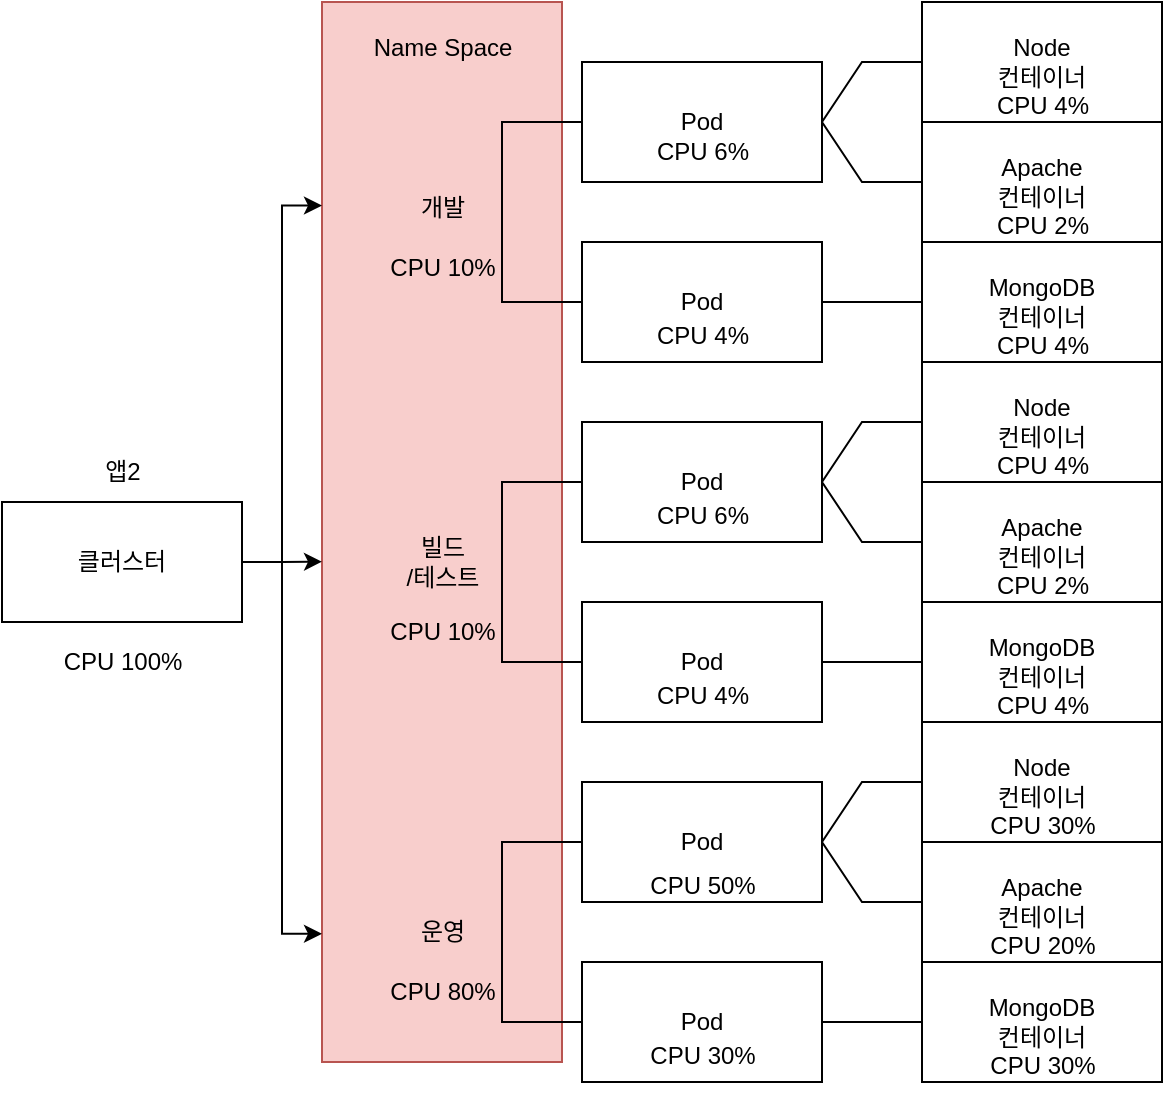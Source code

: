 <mxfile version="22.1.11" type="github">
  <diagram name="페이지-1" id="B5OyfjskEJdqnIWNUgS6">
    <mxGraphModel dx="1187" dy="974" grid="1" gridSize="10" guides="1" tooltips="1" connect="1" arrows="1" fold="1" page="1" pageScale="1" pageWidth="827" pageHeight="1169" math="0" shadow="0">
      <root>
        <mxCell id="0" />
        <mxCell id="1" parent="0" />
        <mxCell id="EyhtXwN8njXN5byT3Yx3-49" value="" style="rounded=0;whiteSpace=wrap;html=1;fillColor=#f8cecc;strokeColor=#b85450;" vertex="1" parent="1">
          <mxGeometry x="440" y="148" width="120" height="530" as="geometry" />
        </mxCell>
        <mxCell id="EyhtXwN8njXN5byT3Yx3-50" value="클러스터" style="whiteSpace=wrap;html=1;" vertex="1" parent="1">
          <mxGeometry x="280" y="398" width="120" height="60" as="geometry" />
        </mxCell>
        <mxCell id="EyhtXwN8njXN5byT3Yx3-51" value="Pod" style="whiteSpace=wrap;html=1;" vertex="1" parent="1">
          <mxGeometry x="570" y="178" width="120" height="60" as="geometry" />
        </mxCell>
        <mxCell id="EyhtXwN8njXN5byT3Yx3-52" value="Pod" style="whiteSpace=wrap;html=1;" vertex="1" parent="1">
          <mxGeometry x="570" y="358" width="120" height="60" as="geometry" />
        </mxCell>
        <mxCell id="EyhtXwN8njXN5byT3Yx3-53" value="Pod" style="whiteSpace=wrap;html=1;" vertex="1" parent="1">
          <mxGeometry x="570" y="268" width="120" height="60" as="geometry" />
        </mxCell>
        <mxCell id="EyhtXwN8njXN5byT3Yx3-54" value="Pod" style="whiteSpace=wrap;html=1;" vertex="1" parent="1">
          <mxGeometry x="570" y="448" width="120" height="60" as="geometry" />
        </mxCell>
        <mxCell id="EyhtXwN8njXN5byT3Yx3-55" value="Pod" style="whiteSpace=wrap;html=1;" vertex="1" parent="1">
          <mxGeometry x="570" y="628" width="120" height="60" as="geometry" />
        </mxCell>
        <mxCell id="EyhtXwN8njXN5byT3Yx3-56" value="Pod" style="whiteSpace=wrap;html=1;" vertex="1" parent="1">
          <mxGeometry x="570" y="538" width="120" height="60" as="geometry" />
        </mxCell>
        <mxCell id="EyhtXwN8njXN5byT3Yx3-57" value="" style="endArrow=none;html=1;rounded=0;" edge="1" parent="1">
          <mxGeometry width="50" height="50" relative="1" as="geometry">
            <mxPoint x="570" y="298" as="sourcePoint" />
            <mxPoint x="570" y="208" as="targetPoint" />
            <Array as="points">
              <mxPoint x="530" y="298" />
              <mxPoint x="530" y="208" />
            </Array>
          </mxGeometry>
        </mxCell>
        <mxCell id="EyhtXwN8njXN5byT3Yx3-58" value="개발" style="text;html=1;align=center;verticalAlign=middle;resizable=0;points=[];autosize=1;strokeColor=none;fillColor=none;" vertex="1" parent="1">
          <mxGeometry x="475" y="236" width="50" height="30" as="geometry" />
        </mxCell>
        <mxCell id="EyhtXwN8njXN5byT3Yx3-59" value="Name Space" style="text;html=1;align=center;verticalAlign=middle;resizable=0;points=[];autosize=1;strokeColor=none;fillColor=none;" vertex="1" parent="1">
          <mxGeometry x="455" y="156" width="90" height="30" as="geometry" />
        </mxCell>
        <mxCell id="EyhtXwN8njXN5byT3Yx3-60" value="" style="endArrow=none;html=1;rounded=0;" edge="1" parent="1">
          <mxGeometry width="50" height="50" relative="1" as="geometry">
            <mxPoint x="570" y="478" as="sourcePoint" />
            <mxPoint x="570" y="388" as="targetPoint" />
            <Array as="points">
              <mxPoint x="530" y="478" />
              <mxPoint x="530" y="388" />
            </Array>
          </mxGeometry>
        </mxCell>
        <mxCell id="EyhtXwN8njXN5byT3Yx3-61" value="" style="endArrow=none;html=1;rounded=0;" edge="1" parent="1">
          <mxGeometry width="50" height="50" relative="1" as="geometry">
            <mxPoint x="570" y="658" as="sourcePoint" />
            <mxPoint x="570" y="568" as="targetPoint" />
            <Array as="points">
              <mxPoint x="530" y="658" />
              <mxPoint x="530" y="568" />
            </Array>
          </mxGeometry>
        </mxCell>
        <mxCell id="EyhtXwN8njXN5byT3Yx3-62" value="빌드&lt;br&gt;/테스트" style="text;html=1;align=center;verticalAlign=middle;resizable=0;points=[];autosize=1;strokeColor=none;fillColor=none;" vertex="1" parent="1">
          <mxGeometry x="470" y="408" width="60" height="40" as="geometry" />
        </mxCell>
        <mxCell id="EyhtXwN8njXN5byT3Yx3-63" value="운영" style="text;html=1;align=center;verticalAlign=middle;resizable=0;points=[];autosize=1;strokeColor=none;fillColor=none;" vertex="1" parent="1">
          <mxGeometry x="475" y="598" width="50" height="30" as="geometry" />
        </mxCell>
        <mxCell id="EyhtXwN8njXN5byT3Yx3-64" value="Node&lt;br&gt;컨테이너" style="whiteSpace=wrap;html=1;" vertex="1" parent="1">
          <mxGeometry x="740" y="148" width="120" height="60" as="geometry" />
        </mxCell>
        <mxCell id="EyhtXwN8njXN5byT3Yx3-65" value="Apache&lt;br&gt;컨테이너" style="whiteSpace=wrap;html=1;" vertex="1" parent="1">
          <mxGeometry x="740" y="208" width="120" height="60" as="geometry" />
        </mxCell>
        <mxCell id="EyhtXwN8njXN5byT3Yx3-66" value="" style="endArrow=none;html=1;rounded=0;exitX=0;exitY=0.5;exitDx=0;exitDy=0;entryX=0;entryY=0.5;entryDx=0;entryDy=0;" edge="1" parent="1" source="EyhtXwN8njXN5byT3Yx3-64" target="EyhtXwN8njXN5byT3Yx3-65">
          <mxGeometry width="50" height="50" relative="1" as="geometry">
            <mxPoint x="780" y="348" as="sourcePoint" />
            <mxPoint x="710" y="248" as="targetPoint" />
            <Array as="points">
              <mxPoint x="710" y="178" />
              <mxPoint x="690" y="208" />
              <mxPoint x="710" y="238" />
            </Array>
          </mxGeometry>
        </mxCell>
        <mxCell id="EyhtXwN8njXN5byT3Yx3-67" value="" style="endArrow=none;html=1;rounded=0;entryX=1;entryY=0.5;entryDx=0;entryDy=0;" edge="1" parent="1" target="EyhtXwN8njXN5byT3Yx3-53">
          <mxGeometry width="50" height="50" relative="1" as="geometry">
            <mxPoint x="740" y="298" as="sourcePoint" />
            <mxPoint x="800" y="368" as="targetPoint" />
          </mxGeometry>
        </mxCell>
        <mxCell id="EyhtXwN8njXN5byT3Yx3-68" value="MongoDB&lt;br&gt;컨테이너" style="whiteSpace=wrap;html=1;" vertex="1" parent="1">
          <mxGeometry x="740" y="268" width="120" height="60" as="geometry" />
        </mxCell>
        <mxCell id="EyhtXwN8njXN5byT3Yx3-69" value="Node&lt;br&gt;컨테이너" style="whiteSpace=wrap;html=1;" vertex="1" parent="1">
          <mxGeometry x="740" y="328" width="120" height="60" as="geometry" />
        </mxCell>
        <mxCell id="EyhtXwN8njXN5byT3Yx3-70" value="Apache&lt;br&gt;컨테이너" style="whiteSpace=wrap;html=1;" vertex="1" parent="1">
          <mxGeometry x="740" y="388" width="120" height="60" as="geometry" />
        </mxCell>
        <mxCell id="EyhtXwN8njXN5byT3Yx3-71" value="" style="endArrow=none;html=1;rounded=0;exitX=0;exitY=0.5;exitDx=0;exitDy=0;entryX=0;entryY=0.5;entryDx=0;entryDy=0;" edge="1" parent="1" source="EyhtXwN8njXN5byT3Yx3-69" target="EyhtXwN8njXN5byT3Yx3-70">
          <mxGeometry width="50" height="50" relative="1" as="geometry">
            <mxPoint x="780" y="528" as="sourcePoint" />
            <mxPoint x="710" y="428" as="targetPoint" />
            <Array as="points">
              <mxPoint x="710" y="358" />
              <mxPoint x="690" y="388" />
              <mxPoint x="710" y="418" />
            </Array>
          </mxGeometry>
        </mxCell>
        <mxCell id="EyhtXwN8njXN5byT3Yx3-72" value="" style="endArrow=none;html=1;rounded=0;entryX=1;entryY=0.5;entryDx=0;entryDy=0;" edge="1" parent="1">
          <mxGeometry width="50" height="50" relative="1" as="geometry">
            <mxPoint x="740" y="478" as="sourcePoint" />
            <mxPoint x="690" y="478" as="targetPoint" />
          </mxGeometry>
        </mxCell>
        <mxCell id="EyhtXwN8njXN5byT3Yx3-73" value="MongoDB&lt;br&gt;컨테이너" style="whiteSpace=wrap;html=1;" vertex="1" parent="1">
          <mxGeometry x="740" y="448" width="120" height="60" as="geometry" />
        </mxCell>
        <mxCell id="EyhtXwN8njXN5byT3Yx3-74" value="Node&lt;br&gt;컨테이너" style="whiteSpace=wrap;html=1;" vertex="1" parent="1">
          <mxGeometry x="740" y="508" width="120" height="60" as="geometry" />
        </mxCell>
        <mxCell id="EyhtXwN8njXN5byT3Yx3-75" value="Apache&lt;br&gt;컨테이너" style="whiteSpace=wrap;html=1;" vertex="1" parent="1">
          <mxGeometry x="740" y="568" width="120" height="60" as="geometry" />
        </mxCell>
        <mxCell id="EyhtXwN8njXN5byT3Yx3-76" value="" style="endArrow=none;html=1;rounded=0;exitX=0;exitY=0.5;exitDx=0;exitDy=0;entryX=0;entryY=0.5;entryDx=0;entryDy=0;" edge="1" parent="1" source="EyhtXwN8njXN5byT3Yx3-74" target="EyhtXwN8njXN5byT3Yx3-75">
          <mxGeometry width="50" height="50" relative="1" as="geometry">
            <mxPoint x="780" y="708" as="sourcePoint" />
            <mxPoint x="710" y="608" as="targetPoint" />
            <Array as="points">
              <mxPoint x="710" y="538" />
              <mxPoint x="690" y="568" />
              <mxPoint x="710" y="598" />
            </Array>
          </mxGeometry>
        </mxCell>
        <mxCell id="EyhtXwN8njXN5byT3Yx3-77" value="" style="endArrow=none;html=1;rounded=0;entryX=1;entryY=0.5;entryDx=0;entryDy=0;" edge="1" parent="1">
          <mxGeometry width="50" height="50" relative="1" as="geometry">
            <mxPoint x="740" y="658" as="sourcePoint" />
            <mxPoint x="690" y="658" as="targetPoint" />
          </mxGeometry>
        </mxCell>
        <mxCell id="EyhtXwN8njXN5byT3Yx3-78" value="MongoDB&lt;br&gt;컨테이너" style="whiteSpace=wrap;html=1;" vertex="1" parent="1">
          <mxGeometry x="740" y="628" width="120" height="60" as="geometry" />
        </mxCell>
        <mxCell id="EyhtXwN8njXN5byT3Yx3-79" style="edgeStyle=orthogonalEdgeStyle;rounded=0;orthogonalLoop=1;jettySize=auto;html=1;entryX=0;entryY=0.192;entryDx=0;entryDy=0;entryPerimeter=0;" edge="1" parent="1" source="EyhtXwN8njXN5byT3Yx3-50" target="EyhtXwN8njXN5byT3Yx3-49">
          <mxGeometry relative="1" as="geometry" />
        </mxCell>
        <mxCell id="EyhtXwN8njXN5byT3Yx3-80" style="edgeStyle=orthogonalEdgeStyle;rounded=0;orthogonalLoop=1;jettySize=auto;html=1;entryX=0;entryY=0.528;entryDx=0;entryDy=0;entryPerimeter=0;" edge="1" parent="1" source="EyhtXwN8njXN5byT3Yx3-50" target="EyhtXwN8njXN5byT3Yx3-49">
          <mxGeometry relative="1" as="geometry" />
        </mxCell>
        <mxCell id="EyhtXwN8njXN5byT3Yx3-81" style="edgeStyle=orthogonalEdgeStyle;rounded=0;orthogonalLoop=1;jettySize=auto;html=1;entryX=0;entryY=0.879;entryDx=0;entryDy=0;entryPerimeter=0;" edge="1" parent="1" source="EyhtXwN8njXN5byT3Yx3-50" target="EyhtXwN8njXN5byT3Yx3-49">
          <mxGeometry relative="1" as="geometry" />
        </mxCell>
        <mxCell id="EyhtXwN8njXN5byT3Yx3-82" value="앱2" style="text;html=1;align=center;verticalAlign=middle;resizable=0;points=[];autosize=1;strokeColor=none;fillColor=none;" vertex="1" parent="1">
          <mxGeometry x="320" y="368" width="40" height="30" as="geometry" />
        </mxCell>
        <mxCell id="EyhtXwN8njXN5byT3Yx3-84" value="CPU 100%" style="text;html=1;align=center;verticalAlign=middle;resizable=0;points=[];autosize=1;strokeColor=none;fillColor=none;" vertex="1" parent="1">
          <mxGeometry x="300" y="463" width="80" height="30" as="geometry" />
        </mxCell>
        <mxCell id="EyhtXwN8njXN5byT3Yx3-85" value="CPU 10%" style="text;html=1;align=center;verticalAlign=middle;resizable=0;points=[];autosize=1;strokeColor=none;fillColor=none;" vertex="1" parent="1">
          <mxGeometry x="460" y="266" width="80" height="30" as="geometry" />
        </mxCell>
        <mxCell id="EyhtXwN8njXN5byT3Yx3-86" value="CPU 10%" style="text;html=1;align=center;verticalAlign=middle;resizable=0;points=[];autosize=1;strokeColor=none;fillColor=none;" vertex="1" parent="1">
          <mxGeometry x="460" y="448" width="80" height="30" as="geometry" />
        </mxCell>
        <mxCell id="EyhtXwN8njXN5byT3Yx3-87" value="CPU 80%" style="text;html=1;align=center;verticalAlign=middle;resizable=0;points=[];autosize=1;strokeColor=none;fillColor=none;" vertex="1" parent="1">
          <mxGeometry x="460" y="628" width="80" height="30" as="geometry" />
        </mxCell>
        <mxCell id="EyhtXwN8njXN5byT3Yx3-88" value="CPU 6%" style="text;html=1;align=center;verticalAlign=middle;resizable=0;points=[];autosize=1;strokeColor=none;fillColor=none;" vertex="1" parent="1">
          <mxGeometry x="595" y="208" width="70" height="30" as="geometry" />
        </mxCell>
        <mxCell id="EyhtXwN8njXN5byT3Yx3-89" value="CPU 4%" style="text;html=1;align=center;verticalAlign=middle;resizable=0;points=[];autosize=1;strokeColor=none;fillColor=none;" vertex="1" parent="1">
          <mxGeometry x="595" y="300" width="70" height="30" as="geometry" />
        </mxCell>
        <mxCell id="EyhtXwN8njXN5byT3Yx3-90" value="CPU 4%" style="text;html=1;align=center;verticalAlign=middle;resizable=0;points=[];autosize=1;strokeColor=none;fillColor=none;" vertex="1" parent="1">
          <mxGeometry x="765" y="185" width="70" height="30" as="geometry" />
        </mxCell>
        <mxCell id="EyhtXwN8njXN5byT3Yx3-91" value="CPU 2%" style="text;html=1;align=center;verticalAlign=middle;resizable=0;points=[];autosize=1;strokeColor=none;fillColor=none;" vertex="1" parent="1">
          <mxGeometry x="765" y="245" width="70" height="30" as="geometry" />
        </mxCell>
        <mxCell id="EyhtXwN8njXN5byT3Yx3-92" value="CPU 4%" style="text;html=1;align=center;verticalAlign=middle;resizable=0;points=[];autosize=1;strokeColor=none;fillColor=none;" vertex="1" parent="1">
          <mxGeometry x="765" y="305" width="70" height="30" as="geometry" />
        </mxCell>
        <mxCell id="EyhtXwN8njXN5byT3Yx3-93" value="CPU 6%" style="text;html=1;align=center;verticalAlign=middle;resizable=0;points=[];autosize=1;strokeColor=none;fillColor=none;" vertex="1" parent="1">
          <mxGeometry x="595" y="390" width="70" height="30" as="geometry" />
        </mxCell>
        <mxCell id="EyhtXwN8njXN5byT3Yx3-94" value="CPU 4%" style="text;html=1;align=center;verticalAlign=middle;resizable=0;points=[];autosize=1;strokeColor=none;fillColor=none;" vertex="1" parent="1">
          <mxGeometry x="595" y="480" width="70" height="30" as="geometry" />
        </mxCell>
        <mxCell id="EyhtXwN8njXN5byT3Yx3-95" value="CPU 4%" style="text;html=1;align=center;verticalAlign=middle;resizable=0;points=[];autosize=1;strokeColor=none;fillColor=none;" vertex="1" parent="1">
          <mxGeometry x="765" y="365" width="70" height="30" as="geometry" />
        </mxCell>
        <mxCell id="EyhtXwN8njXN5byT3Yx3-96" value="CPU 2%" style="text;html=1;align=center;verticalAlign=middle;resizable=0;points=[];autosize=1;strokeColor=none;fillColor=none;" vertex="1" parent="1">
          <mxGeometry x="765" y="425" width="70" height="30" as="geometry" />
        </mxCell>
        <mxCell id="EyhtXwN8njXN5byT3Yx3-97" value="CPU 4%" style="text;html=1;align=center;verticalAlign=middle;resizable=0;points=[];autosize=1;strokeColor=none;fillColor=none;" vertex="1" parent="1">
          <mxGeometry x="765" y="485" width="70" height="30" as="geometry" />
        </mxCell>
        <mxCell id="EyhtXwN8njXN5byT3Yx3-98" value="CPU 50%" style="text;html=1;align=center;verticalAlign=middle;resizable=0;points=[];autosize=1;strokeColor=none;fillColor=none;" vertex="1" parent="1">
          <mxGeometry x="590" y="575" width="80" height="30" as="geometry" />
        </mxCell>
        <mxCell id="EyhtXwN8njXN5byT3Yx3-99" value="CPU 30%" style="text;html=1;align=center;verticalAlign=middle;resizable=0;points=[];autosize=1;strokeColor=none;fillColor=none;" vertex="1" parent="1">
          <mxGeometry x="590" y="660" width="80" height="30" as="geometry" />
        </mxCell>
        <mxCell id="EyhtXwN8njXN5byT3Yx3-100" value="CPU 30%" style="text;html=1;align=center;verticalAlign=middle;resizable=0;points=[];autosize=1;strokeColor=none;fillColor=none;" vertex="1" parent="1">
          <mxGeometry x="760" y="545" width="80" height="30" as="geometry" />
        </mxCell>
        <mxCell id="EyhtXwN8njXN5byT3Yx3-101" value="CPU 20%" style="text;html=1;align=center;verticalAlign=middle;resizable=0;points=[];autosize=1;strokeColor=none;fillColor=none;" vertex="1" parent="1">
          <mxGeometry x="760" y="605" width="80" height="30" as="geometry" />
        </mxCell>
        <mxCell id="EyhtXwN8njXN5byT3Yx3-102" value="CPU 30%" style="text;html=1;align=center;verticalAlign=middle;resizable=0;points=[];autosize=1;strokeColor=none;fillColor=none;" vertex="1" parent="1">
          <mxGeometry x="760" y="665" width="80" height="30" as="geometry" />
        </mxCell>
      </root>
    </mxGraphModel>
  </diagram>
</mxfile>
